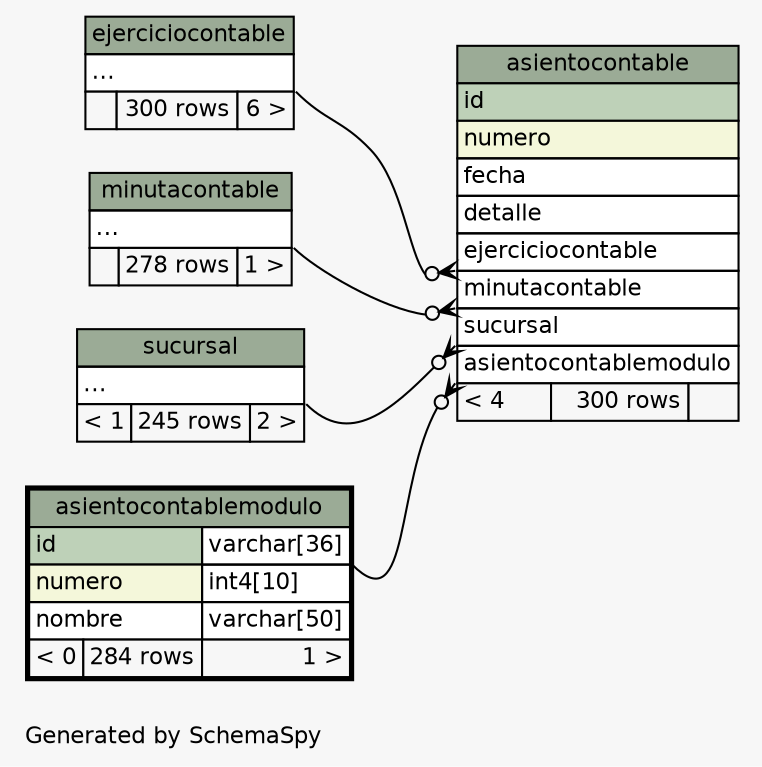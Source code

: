 // dot 2.2.1 on Windows 10 10.0
// SchemaSpy rev 590
digraph "twoDegreesRelationshipsDiagram" {
  graph [
    rankdir="RL"
    bgcolor="#f7f7f7"
    label="\nGenerated by SchemaSpy"
    labeljust="l"
    nodesep="0.18"
    ranksep="0.46"
    fontname="Helvetica"
    fontsize="11"
  ];
  node [
    fontname="Helvetica"
    fontsize="11"
    shape="plaintext"
  ];
  edge [
    arrowsize="0.8"
  ];
  "asientocontable":"asientocontablemodulo":sw -> "asientocontablemodulo":"id.type":se [arrowhead=none dir=back arrowtail=crowodot];
  "asientocontable":"ejerciciocontable":sw -> "ejerciciocontable":"elipses":se [arrowhead=none dir=back arrowtail=crowodot];
  "asientocontable":"minutacontable":sw -> "minutacontable":"elipses":se [arrowhead=none dir=back arrowtail=crowodot];
  "asientocontable":"sucursal":sw -> "sucursal":"elipses":se [arrowhead=none dir=back arrowtail=crowodot];
  "asientocontable" [
    label=<
    <TABLE BORDER="0" CELLBORDER="1" CELLSPACING="0" BGCOLOR="#ffffff">
      <TR><TD COLSPAN="3" BGCOLOR="#9bab96" ALIGN="CENTER">asientocontable</TD></TR>
      <TR><TD PORT="id" COLSPAN="3" BGCOLOR="#bed1b8" ALIGN="LEFT">id</TD></TR>
      <TR><TD PORT="numero" COLSPAN="3" BGCOLOR="#f4f7da" ALIGN="LEFT">numero</TD></TR>
      <TR><TD PORT="fecha" COLSPAN="3" ALIGN="LEFT">fecha</TD></TR>
      <TR><TD PORT="detalle" COLSPAN="3" ALIGN="LEFT">detalle</TD></TR>
      <TR><TD PORT="ejerciciocontable" COLSPAN="3" ALIGN="LEFT">ejerciciocontable</TD></TR>
      <TR><TD PORT="minutacontable" COLSPAN="3" ALIGN="LEFT">minutacontable</TD></TR>
      <TR><TD PORT="sucursal" COLSPAN="3" ALIGN="LEFT">sucursal</TD></TR>
      <TR><TD PORT="asientocontablemodulo" COLSPAN="3" ALIGN="LEFT">asientocontablemodulo</TD></TR>
      <TR><TD ALIGN="LEFT" BGCOLOR="#f7f7f7">&lt; 4</TD><TD ALIGN="RIGHT" BGCOLOR="#f7f7f7">300 rows</TD><TD ALIGN="RIGHT" BGCOLOR="#f7f7f7">  </TD></TR>
    </TABLE>>
    URL="asientocontable.html"
    tooltip="asientocontable"
  ];
  "asientocontablemodulo" [
    label=<
    <TABLE BORDER="2" CELLBORDER="1" CELLSPACING="0" BGCOLOR="#ffffff">
      <TR><TD COLSPAN="3" BGCOLOR="#9bab96" ALIGN="CENTER">asientocontablemodulo</TD></TR>
      <TR><TD PORT="id" COLSPAN="2" BGCOLOR="#bed1b8" ALIGN="LEFT">id</TD><TD PORT="id.type" ALIGN="LEFT">varchar[36]</TD></TR>
      <TR><TD PORT="numero" COLSPAN="2" BGCOLOR="#f4f7da" ALIGN="LEFT">numero</TD><TD PORT="numero.type" ALIGN="LEFT">int4[10]</TD></TR>
      <TR><TD PORT="nombre" COLSPAN="2" ALIGN="LEFT">nombre</TD><TD PORT="nombre.type" ALIGN="LEFT">varchar[50]</TD></TR>
      <TR><TD ALIGN="LEFT" BGCOLOR="#f7f7f7">&lt; 0</TD><TD ALIGN="RIGHT" BGCOLOR="#f7f7f7">284 rows</TD><TD ALIGN="RIGHT" BGCOLOR="#f7f7f7">1 &gt;</TD></TR>
    </TABLE>>
    URL="asientocontablemodulo.html"
    tooltip="asientocontablemodulo"
  ];
  "ejerciciocontable" [
    label=<
    <TABLE BORDER="0" CELLBORDER="1" CELLSPACING="0" BGCOLOR="#ffffff">
      <TR><TD COLSPAN="3" BGCOLOR="#9bab96" ALIGN="CENTER">ejerciciocontable</TD></TR>
      <TR><TD PORT="elipses" COLSPAN="3" ALIGN="LEFT">...</TD></TR>
      <TR><TD ALIGN="LEFT" BGCOLOR="#f7f7f7">  </TD><TD ALIGN="RIGHT" BGCOLOR="#f7f7f7">300 rows</TD><TD ALIGN="RIGHT" BGCOLOR="#f7f7f7">6 &gt;</TD></TR>
    </TABLE>>
    URL="ejerciciocontable.html"
    tooltip="ejerciciocontable"
  ];
  "minutacontable" [
    label=<
    <TABLE BORDER="0" CELLBORDER="1" CELLSPACING="0" BGCOLOR="#ffffff">
      <TR><TD COLSPAN="3" BGCOLOR="#9bab96" ALIGN="CENTER">minutacontable</TD></TR>
      <TR><TD PORT="elipses" COLSPAN="3" ALIGN="LEFT">...</TD></TR>
      <TR><TD ALIGN="LEFT" BGCOLOR="#f7f7f7">  </TD><TD ALIGN="RIGHT" BGCOLOR="#f7f7f7">278 rows</TD><TD ALIGN="RIGHT" BGCOLOR="#f7f7f7">1 &gt;</TD></TR>
    </TABLE>>
    URL="minutacontable.html"
    tooltip="minutacontable"
  ];
  "sucursal" [
    label=<
    <TABLE BORDER="0" CELLBORDER="1" CELLSPACING="0" BGCOLOR="#ffffff">
      <TR><TD COLSPAN="3" BGCOLOR="#9bab96" ALIGN="CENTER">sucursal</TD></TR>
      <TR><TD PORT="elipses" COLSPAN="3" ALIGN="LEFT">...</TD></TR>
      <TR><TD ALIGN="LEFT" BGCOLOR="#f7f7f7">&lt; 1</TD><TD ALIGN="RIGHT" BGCOLOR="#f7f7f7">245 rows</TD><TD ALIGN="RIGHT" BGCOLOR="#f7f7f7">2 &gt;</TD></TR>
    </TABLE>>
    URL="sucursal.html"
    tooltip="sucursal"
  ];
}
